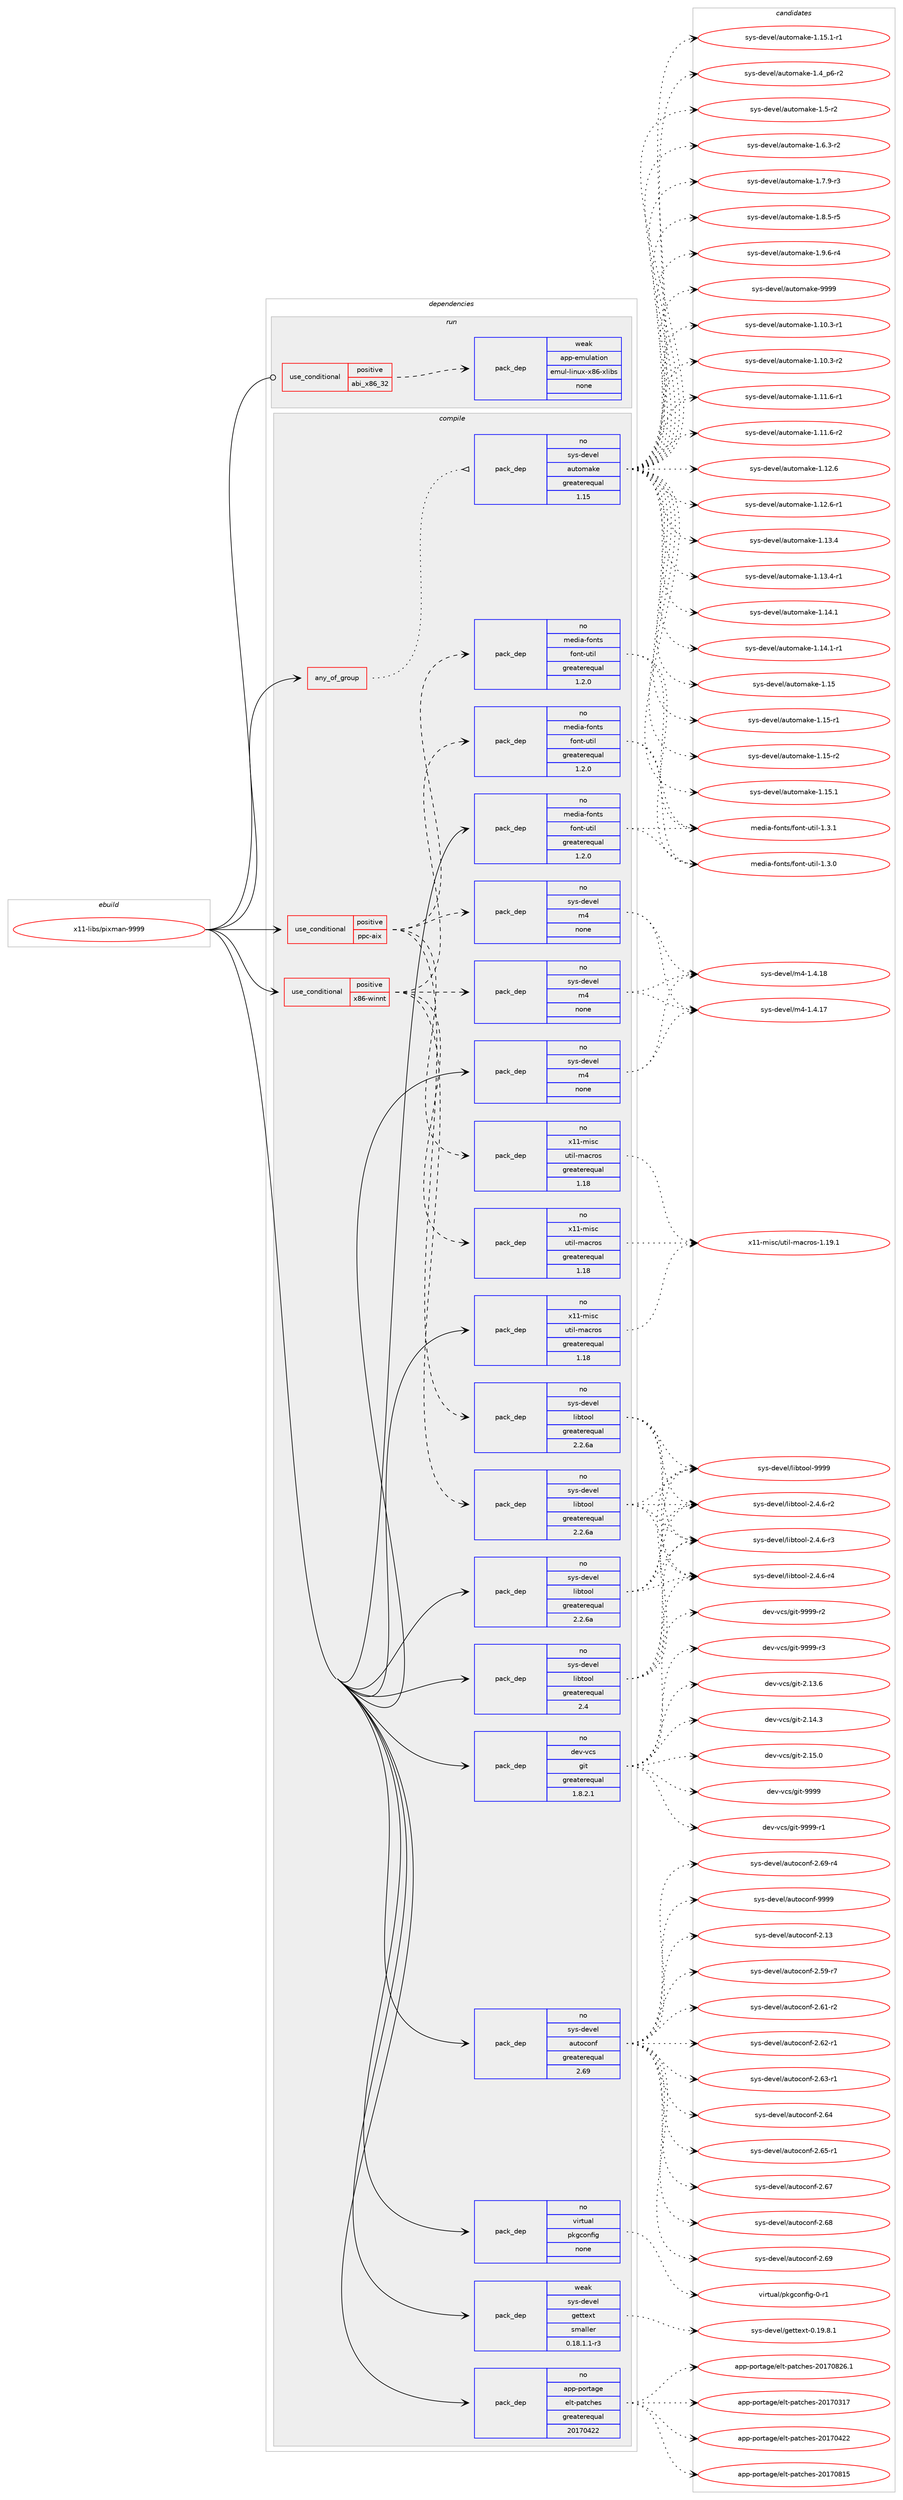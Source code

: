 digraph prolog {

# *************
# Graph options
# *************

newrank=true;
concentrate=true;
compound=true;
graph [rankdir=LR,fontname=Helvetica,fontsize=10,ranksep=1.5];#, ranksep=2.5, nodesep=0.2];
edge  [arrowhead=vee];
node  [fontname=Helvetica,fontsize=10];

# **********
# The ebuild
# **********

subgraph cluster_leftcol {
color=gray;
rank=same;
label=<<i>ebuild</i>>;
id [label="x11-libs/pixman-9999", color=red, width=4, href="../x11-libs/pixman-9999.svg"];
}

# ****************
# The dependencies
# ****************

subgraph cluster_midcol {
color=gray;
label=<<i>dependencies</i>>;
subgraph cluster_compile {
fillcolor="#eeeeee";
style=filled;
label=<<i>compile</i>>;
subgraph any9400 {
dependency520378 [label=<<TABLE BORDER="0" CELLBORDER="1" CELLSPACING="0" CELLPADDING="4"><TR><TD CELLPADDING="10">any_of_group</TD></TR></TABLE>>, shape=none, color=red];subgraph pack387825 {
dependency520379 [label=<<TABLE BORDER="0" CELLBORDER="1" CELLSPACING="0" CELLPADDING="4" WIDTH="220"><TR><TD ROWSPAN="6" CELLPADDING="30">pack_dep</TD></TR><TR><TD WIDTH="110">no</TD></TR><TR><TD>sys-devel</TD></TR><TR><TD>automake</TD></TR><TR><TD>greaterequal</TD></TR><TR><TD>1.15</TD></TR></TABLE>>, shape=none, color=blue];
}
dependency520378:e -> dependency520379:w [weight=20,style="dotted",arrowhead="oinv"];
}
id:e -> dependency520378:w [weight=20,style="solid",arrowhead="vee"];
subgraph cond122810 {
dependency520380 [label=<<TABLE BORDER="0" CELLBORDER="1" CELLSPACING="0" CELLPADDING="4"><TR><TD ROWSPAN="3" CELLPADDING="10">use_conditional</TD></TR><TR><TD>positive</TD></TR><TR><TD>ppc-aix</TD></TR></TABLE>>, shape=none, color=red];
subgraph pack387826 {
dependency520381 [label=<<TABLE BORDER="0" CELLBORDER="1" CELLSPACING="0" CELLPADDING="4" WIDTH="220"><TR><TD ROWSPAN="6" CELLPADDING="30">pack_dep</TD></TR><TR><TD WIDTH="110">no</TD></TR><TR><TD>sys-devel</TD></TR><TR><TD>libtool</TD></TR><TR><TD>greaterequal</TD></TR><TR><TD>2.2.6a</TD></TR></TABLE>>, shape=none, color=blue];
}
dependency520380:e -> dependency520381:w [weight=20,style="dashed",arrowhead="vee"];
subgraph pack387827 {
dependency520382 [label=<<TABLE BORDER="0" CELLBORDER="1" CELLSPACING="0" CELLPADDING="4" WIDTH="220"><TR><TD ROWSPAN="6" CELLPADDING="30">pack_dep</TD></TR><TR><TD WIDTH="110">no</TD></TR><TR><TD>sys-devel</TD></TR><TR><TD>m4</TD></TR><TR><TD>none</TD></TR><TR><TD></TD></TR></TABLE>>, shape=none, color=blue];
}
dependency520380:e -> dependency520382:w [weight=20,style="dashed",arrowhead="vee"];
subgraph pack387828 {
dependency520383 [label=<<TABLE BORDER="0" CELLBORDER="1" CELLSPACING="0" CELLPADDING="4" WIDTH="220"><TR><TD ROWSPAN="6" CELLPADDING="30">pack_dep</TD></TR><TR><TD WIDTH="110">no</TD></TR><TR><TD>x11-misc</TD></TR><TR><TD>util-macros</TD></TR><TR><TD>greaterequal</TD></TR><TR><TD>1.18</TD></TR></TABLE>>, shape=none, color=blue];
}
dependency520380:e -> dependency520383:w [weight=20,style="dashed",arrowhead="vee"];
subgraph pack387829 {
dependency520384 [label=<<TABLE BORDER="0" CELLBORDER="1" CELLSPACING="0" CELLPADDING="4" WIDTH="220"><TR><TD ROWSPAN="6" CELLPADDING="30">pack_dep</TD></TR><TR><TD WIDTH="110">no</TD></TR><TR><TD>media-fonts</TD></TR><TR><TD>font-util</TD></TR><TR><TD>greaterequal</TD></TR><TR><TD>1.2.0</TD></TR></TABLE>>, shape=none, color=blue];
}
dependency520380:e -> dependency520384:w [weight=20,style="dashed",arrowhead="vee"];
}
id:e -> dependency520380:w [weight=20,style="solid",arrowhead="vee"];
subgraph cond122811 {
dependency520385 [label=<<TABLE BORDER="0" CELLBORDER="1" CELLSPACING="0" CELLPADDING="4"><TR><TD ROWSPAN="3" CELLPADDING="10">use_conditional</TD></TR><TR><TD>positive</TD></TR><TR><TD>x86-winnt</TD></TR></TABLE>>, shape=none, color=red];
subgraph pack387830 {
dependency520386 [label=<<TABLE BORDER="0" CELLBORDER="1" CELLSPACING="0" CELLPADDING="4" WIDTH="220"><TR><TD ROWSPAN="6" CELLPADDING="30">pack_dep</TD></TR><TR><TD WIDTH="110">no</TD></TR><TR><TD>sys-devel</TD></TR><TR><TD>libtool</TD></TR><TR><TD>greaterequal</TD></TR><TR><TD>2.2.6a</TD></TR></TABLE>>, shape=none, color=blue];
}
dependency520385:e -> dependency520386:w [weight=20,style="dashed",arrowhead="vee"];
subgraph pack387831 {
dependency520387 [label=<<TABLE BORDER="0" CELLBORDER="1" CELLSPACING="0" CELLPADDING="4" WIDTH="220"><TR><TD ROWSPAN="6" CELLPADDING="30">pack_dep</TD></TR><TR><TD WIDTH="110">no</TD></TR><TR><TD>sys-devel</TD></TR><TR><TD>m4</TD></TR><TR><TD>none</TD></TR><TR><TD></TD></TR></TABLE>>, shape=none, color=blue];
}
dependency520385:e -> dependency520387:w [weight=20,style="dashed",arrowhead="vee"];
subgraph pack387832 {
dependency520388 [label=<<TABLE BORDER="0" CELLBORDER="1" CELLSPACING="0" CELLPADDING="4" WIDTH="220"><TR><TD ROWSPAN="6" CELLPADDING="30">pack_dep</TD></TR><TR><TD WIDTH="110">no</TD></TR><TR><TD>x11-misc</TD></TR><TR><TD>util-macros</TD></TR><TR><TD>greaterequal</TD></TR><TR><TD>1.18</TD></TR></TABLE>>, shape=none, color=blue];
}
dependency520385:e -> dependency520388:w [weight=20,style="dashed",arrowhead="vee"];
subgraph pack387833 {
dependency520389 [label=<<TABLE BORDER="0" CELLBORDER="1" CELLSPACING="0" CELLPADDING="4" WIDTH="220"><TR><TD ROWSPAN="6" CELLPADDING="30">pack_dep</TD></TR><TR><TD WIDTH="110">no</TD></TR><TR><TD>media-fonts</TD></TR><TR><TD>font-util</TD></TR><TR><TD>greaterequal</TD></TR><TR><TD>1.2.0</TD></TR></TABLE>>, shape=none, color=blue];
}
dependency520385:e -> dependency520389:w [weight=20,style="dashed",arrowhead="vee"];
}
id:e -> dependency520385:w [weight=20,style="solid",arrowhead="vee"];
subgraph pack387834 {
dependency520390 [label=<<TABLE BORDER="0" CELLBORDER="1" CELLSPACING="0" CELLPADDING="4" WIDTH="220"><TR><TD ROWSPAN="6" CELLPADDING="30">pack_dep</TD></TR><TR><TD WIDTH="110">no</TD></TR><TR><TD>app-portage</TD></TR><TR><TD>elt-patches</TD></TR><TR><TD>greaterequal</TD></TR><TR><TD>20170422</TD></TR></TABLE>>, shape=none, color=blue];
}
id:e -> dependency520390:w [weight=20,style="solid",arrowhead="vee"];
subgraph pack387835 {
dependency520391 [label=<<TABLE BORDER="0" CELLBORDER="1" CELLSPACING="0" CELLPADDING="4" WIDTH="220"><TR><TD ROWSPAN="6" CELLPADDING="30">pack_dep</TD></TR><TR><TD WIDTH="110">no</TD></TR><TR><TD>dev-vcs</TD></TR><TR><TD>git</TD></TR><TR><TD>greaterequal</TD></TR><TR><TD>1.8.2.1</TD></TR></TABLE>>, shape=none, color=blue];
}
id:e -> dependency520391:w [weight=20,style="solid",arrowhead="vee"];
subgraph pack387836 {
dependency520392 [label=<<TABLE BORDER="0" CELLBORDER="1" CELLSPACING="0" CELLPADDING="4" WIDTH="220"><TR><TD ROWSPAN="6" CELLPADDING="30">pack_dep</TD></TR><TR><TD WIDTH="110">no</TD></TR><TR><TD>media-fonts</TD></TR><TR><TD>font-util</TD></TR><TR><TD>greaterequal</TD></TR><TR><TD>1.2.0</TD></TR></TABLE>>, shape=none, color=blue];
}
id:e -> dependency520392:w [weight=20,style="solid",arrowhead="vee"];
subgraph pack387837 {
dependency520393 [label=<<TABLE BORDER="0" CELLBORDER="1" CELLSPACING="0" CELLPADDING="4" WIDTH="220"><TR><TD ROWSPAN="6" CELLPADDING="30">pack_dep</TD></TR><TR><TD WIDTH="110">no</TD></TR><TR><TD>sys-devel</TD></TR><TR><TD>autoconf</TD></TR><TR><TD>greaterequal</TD></TR><TR><TD>2.69</TD></TR></TABLE>>, shape=none, color=blue];
}
id:e -> dependency520393:w [weight=20,style="solid",arrowhead="vee"];
subgraph pack387838 {
dependency520394 [label=<<TABLE BORDER="0" CELLBORDER="1" CELLSPACING="0" CELLPADDING="4" WIDTH="220"><TR><TD ROWSPAN="6" CELLPADDING="30">pack_dep</TD></TR><TR><TD WIDTH="110">no</TD></TR><TR><TD>sys-devel</TD></TR><TR><TD>libtool</TD></TR><TR><TD>greaterequal</TD></TR><TR><TD>2.2.6a</TD></TR></TABLE>>, shape=none, color=blue];
}
id:e -> dependency520394:w [weight=20,style="solid",arrowhead="vee"];
subgraph pack387839 {
dependency520395 [label=<<TABLE BORDER="0" CELLBORDER="1" CELLSPACING="0" CELLPADDING="4" WIDTH="220"><TR><TD ROWSPAN="6" CELLPADDING="30">pack_dep</TD></TR><TR><TD WIDTH="110">no</TD></TR><TR><TD>sys-devel</TD></TR><TR><TD>libtool</TD></TR><TR><TD>greaterequal</TD></TR><TR><TD>2.4</TD></TR></TABLE>>, shape=none, color=blue];
}
id:e -> dependency520395:w [weight=20,style="solid",arrowhead="vee"];
subgraph pack387840 {
dependency520396 [label=<<TABLE BORDER="0" CELLBORDER="1" CELLSPACING="0" CELLPADDING="4" WIDTH="220"><TR><TD ROWSPAN="6" CELLPADDING="30">pack_dep</TD></TR><TR><TD WIDTH="110">no</TD></TR><TR><TD>sys-devel</TD></TR><TR><TD>m4</TD></TR><TR><TD>none</TD></TR><TR><TD></TD></TR></TABLE>>, shape=none, color=blue];
}
id:e -> dependency520396:w [weight=20,style="solid",arrowhead="vee"];
subgraph pack387841 {
dependency520397 [label=<<TABLE BORDER="0" CELLBORDER="1" CELLSPACING="0" CELLPADDING="4" WIDTH="220"><TR><TD ROWSPAN="6" CELLPADDING="30">pack_dep</TD></TR><TR><TD WIDTH="110">no</TD></TR><TR><TD>virtual</TD></TR><TR><TD>pkgconfig</TD></TR><TR><TD>none</TD></TR><TR><TD></TD></TR></TABLE>>, shape=none, color=blue];
}
id:e -> dependency520397:w [weight=20,style="solid",arrowhead="vee"];
subgraph pack387842 {
dependency520398 [label=<<TABLE BORDER="0" CELLBORDER="1" CELLSPACING="0" CELLPADDING="4" WIDTH="220"><TR><TD ROWSPAN="6" CELLPADDING="30">pack_dep</TD></TR><TR><TD WIDTH="110">no</TD></TR><TR><TD>x11-misc</TD></TR><TR><TD>util-macros</TD></TR><TR><TD>greaterequal</TD></TR><TR><TD>1.18</TD></TR></TABLE>>, shape=none, color=blue];
}
id:e -> dependency520398:w [weight=20,style="solid",arrowhead="vee"];
subgraph pack387843 {
dependency520399 [label=<<TABLE BORDER="0" CELLBORDER="1" CELLSPACING="0" CELLPADDING="4" WIDTH="220"><TR><TD ROWSPAN="6" CELLPADDING="30">pack_dep</TD></TR><TR><TD WIDTH="110">weak</TD></TR><TR><TD>sys-devel</TD></TR><TR><TD>gettext</TD></TR><TR><TD>smaller</TD></TR><TR><TD>0.18.1.1-r3</TD></TR></TABLE>>, shape=none, color=blue];
}
id:e -> dependency520399:w [weight=20,style="solid",arrowhead="vee"];
}
subgraph cluster_compileandrun {
fillcolor="#eeeeee";
style=filled;
label=<<i>compile and run</i>>;
}
subgraph cluster_run {
fillcolor="#eeeeee";
style=filled;
label=<<i>run</i>>;
subgraph cond122812 {
dependency520400 [label=<<TABLE BORDER="0" CELLBORDER="1" CELLSPACING="0" CELLPADDING="4"><TR><TD ROWSPAN="3" CELLPADDING="10">use_conditional</TD></TR><TR><TD>positive</TD></TR><TR><TD>abi_x86_32</TD></TR></TABLE>>, shape=none, color=red];
subgraph pack387844 {
dependency520401 [label=<<TABLE BORDER="0" CELLBORDER="1" CELLSPACING="0" CELLPADDING="4" WIDTH="220"><TR><TD ROWSPAN="6" CELLPADDING="30">pack_dep</TD></TR><TR><TD WIDTH="110">weak</TD></TR><TR><TD>app-emulation</TD></TR><TR><TD>emul-linux-x86-xlibs</TD></TR><TR><TD>none</TD></TR><TR><TD></TD></TR></TABLE>>, shape=none, color=blue];
}
dependency520400:e -> dependency520401:w [weight=20,style="dashed",arrowhead="vee"];
}
id:e -> dependency520400:w [weight=20,style="solid",arrowhead="odot"];
}
}

# **************
# The candidates
# **************

subgraph cluster_choices {
rank=same;
color=gray;
label=<<i>candidates</i>>;

subgraph choice387825 {
color=black;
nodesep=1;
choice11512111545100101118101108479711711611110997107101454946494846514511449 [label="sys-devel/automake-1.10.3-r1", color=red, width=4,href="../sys-devel/automake-1.10.3-r1.svg"];
choice11512111545100101118101108479711711611110997107101454946494846514511450 [label="sys-devel/automake-1.10.3-r2", color=red, width=4,href="../sys-devel/automake-1.10.3-r2.svg"];
choice11512111545100101118101108479711711611110997107101454946494946544511449 [label="sys-devel/automake-1.11.6-r1", color=red, width=4,href="../sys-devel/automake-1.11.6-r1.svg"];
choice11512111545100101118101108479711711611110997107101454946494946544511450 [label="sys-devel/automake-1.11.6-r2", color=red, width=4,href="../sys-devel/automake-1.11.6-r2.svg"];
choice1151211154510010111810110847971171161111099710710145494649504654 [label="sys-devel/automake-1.12.6", color=red, width=4,href="../sys-devel/automake-1.12.6.svg"];
choice11512111545100101118101108479711711611110997107101454946495046544511449 [label="sys-devel/automake-1.12.6-r1", color=red, width=4,href="../sys-devel/automake-1.12.6-r1.svg"];
choice1151211154510010111810110847971171161111099710710145494649514652 [label="sys-devel/automake-1.13.4", color=red, width=4,href="../sys-devel/automake-1.13.4.svg"];
choice11512111545100101118101108479711711611110997107101454946495146524511449 [label="sys-devel/automake-1.13.4-r1", color=red, width=4,href="../sys-devel/automake-1.13.4-r1.svg"];
choice1151211154510010111810110847971171161111099710710145494649524649 [label="sys-devel/automake-1.14.1", color=red, width=4,href="../sys-devel/automake-1.14.1.svg"];
choice11512111545100101118101108479711711611110997107101454946495246494511449 [label="sys-devel/automake-1.14.1-r1", color=red, width=4,href="../sys-devel/automake-1.14.1-r1.svg"];
choice115121115451001011181011084797117116111109971071014549464953 [label="sys-devel/automake-1.15", color=red, width=4,href="../sys-devel/automake-1.15.svg"];
choice1151211154510010111810110847971171161111099710710145494649534511449 [label="sys-devel/automake-1.15-r1", color=red, width=4,href="../sys-devel/automake-1.15-r1.svg"];
choice1151211154510010111810110847971171161111099710710145494649534511450 [label="sys-devel/automake-1.15-r2", color=red, width=4,href="../sys-devel/automake-1.15-r2.svg"];
choice1151211154510010111810110847971171161111099710710145494649534649 [label="sys-devel/automake-1.15.1", color=red, width=4,href="../sys-devel/automake-1.15.1.svg"];
choice11512111545100101118101108479711711611110997107101454946495346494511449 [label="sys-devel/automake-1.15.1-r1", color=red, width=4,href="../sys-devel/automake-1.15.1-r1.svg"];
choice115121115451001011181011084797117116111109971071014549465295112544511450 [label="sys-devel/automake-1.4_p6-r2", color=red, width=4,href="../sys-devel/automake-1.4_p6-r2.svg"];
choice11512111545100101118101108479711711611110997107101454946534511450 [label="sys-devel/automake-1.5-r2", color=red, width=4,href="../sys-devel/automake-1.5-r2.svg"];
choice115121115451001011181011084797117116111109971071014549465446514511450 [label="sys-devel/automake-1.6.3-r2", color=red, width=4,href="../sys-devel/automake-1.6.3-r2.svg"];
choice115121115451001011181011084797117116111109971071014549465546574511451 [label="sys-devel/automake-1.7.9-r3", color=red, width=4,href="../sys-devel/automake-1.7.9-r3.svg"];
choice115121115451001011181011084797117116111109971071014549465646534511453 [label="sys-devel/automake-1.8.5-r5", color=red, width=4,href="../sys-devel/automake-1.8.5-r5.svg"];
choice115121115451001011181011084797117116111109971071014549465746544511452 [label="sys-devel/automake-1.9.6-r4", color=red, width=4,href="../sys-devel/automake-1.9.6-r4.svg"];
choice115121115451001011181011084797117116111109971071014557575757 [label="sys-devel/automake-9999", color=red, width=4,href="../sys-devel/automake-9999.svg"];
dependency520379:e -> choice11512111545100101118101108479711711611110997107101454946494846514511449:w [style=dotted,weight="100"];
dependency520379:e -> choice11512111545100101118101108479711711611110997107101454946494846514511450:w [style=dotted,weight="100"];
dependency520379:e -> choice11512111545100101118101108479711711611110997107101454946494946544511449:w [style=dotted,weight="100"];
dependency520379:e -> choice11512111545100101118101108479711711611110997107101454946494946544511450:w [style=dotted,weight="100"];
dependency520379:e -> choice1151211154510010111810110847971171161111099710710145494649504654:w [style=dotted,weight="100"];
dependency520379:e -> choice11512111545100101118101108479711711611110997107101454946495046544511449:w [style=dotted,weight="100"];
dependency520379:e -> choice1151211154510010111810110847971171161111099710710145494649514652:w [style=dotted,weight="100"];
dependency520379:e -> choice11512111545100101118101108479711711611110997107101454946495146524511449:w [style=dotted,weight="100"];
dependency520379:e -> choice1151211154510010111810110847971171161111099710710145494649524649:w [style=dotted,weight="100"];
dependency520379:e -> choice11512111545100101118101108479711711611110997107101454946495246494511449:w [style=dotted,weight="100"];
dependency520379:e -> choice115121115451001011181011084797117116111109971071014549464953:w [style=dotted,weight="100"];
dependency520379:e -> choice1151211154510010111810110847971171161111099710710145494649534511449:w [style=dotted,weight="100"];
dependency520379:e -> choice1151211154510010111810110847971171161111099710710145494649534511450:w [style=dotted,weight="100"];
dependency520379:e -> choice1151211154510010111810110847971171161111099710710145494649534649:w [style=dotted,weight="100"];
dependency520379:e -> choice11512111545100101118101108479711711611110997107101454946495346494511449:w [style=dotted,weight="100"];
dependency520379:e -> choice115121115451001011181011084797117116111109971071014549465295112544511450:w [style=dotted,weight="100"];
dependency520379:e -> choice11512111545100101118101108479711711611110997107101454946534511450:w [style=dotted,weight="100"];
dependency520379:e -> choice115121115451001011181011084797117116111109971071014549465446514511450:w [style=dotted,weight="100"];
dependency520379:e -> choice115121115451001011181011084797117116111109971071014549465546574511451:w [style=dotted,weight="100"];
dependency520379:e -> choice115121115451001011181011084797117116111109971071014549465646534511453:w [style=dotted,weight="100"];
dependency520379:e -> choice115121115451001011181011084797117116111109971071014549465746544511452:w [style=dotted,weight="100"];
dependency520379:e -> choice115121115451001011181011084797117116111109971071014557575757:w [style=dotted,weight="100"];
}
subgraph choice387826 {
color=black;
nodesep=1;
choice1151211154510010111810110847108105981161111111084550465246544511450 [label="sys-devel/libtool-2.4.6-r2", color=red, width=4,href="../sys-devel/libtool-2.4.6-r2.svg"];
choice1151211154510010111810110847108105981161111111084550465246544511451 [label="sys-devel/libtool-2.4.6-r3", color=red, width=4,href="../sys-devel/libtool-2.4.6-r3.svg"];
choice1151211154510010111810110847108105981161111111084550465246544511452 [label="sys-devel/libtool-2.4.6-r4", color=red, width=4,href="../sys-devel/libtool-2.4.6-r4.svg"];
choice1151211154510010111810110847108105981161111111084557575757 [label="sys-devel/libtool-9999", color=red, width=4,href="../sys-devel/libtool-9999.svg"];
dependency520381:e -> choice1151211154510010111810110847108105981161111111084550465246544511450:w [style=dotted,weight="100"];
dependency520381:e -> choice1151211154510010111810110847108105981161111111084550465246544511451:w [style=dotted,weight="100"];
dependency520381:e -> choice1151211154510010111810110847108105981161111111084550465246544511452:w [style=dotted,weight="100"];
dependency520381:e -> choice1151211154510010111810110847108105981161111111084557575757:w [style=dotted,weight="100"];
}
subgraph choice387827 {
color=black;
nodesep=1;
choice11512111545100101118101108471095245494652464955 [label="sys-devel/m4-1.4.17", color=red, width=4,href="../sys-devel/m4-1.4.17.svg"];
choice11512111545100101118101108471095245494652464956 [label="sys-devel/m4-1.4.18", color=red, width=4,href="../sys-devel/m4-1.4.18.svg"];
dependency520382:e -> choice11512111545100101118101108471095245494652464955:w [style=dotted,weight="100"];
dependency520382:e -> choice11512111545100101118101108471095245494652464956:w [style=dotted,weight="100"];
}
subgraph choice387828 {
color=black;
nodesep=1;
choice120494945109105115994711711610510845109979911411111545494649574649 [label="x11-misc/util-macros-1.19.1", color=red, width=4,href="../x11-misc/util-macros-1.19.1.svg"];
dependency520383:e -> choice120494945109105115994711711610510845109979911411111545494649574649:w [style=dotted,weight="100"];
}
subgraph choice387829 {
color=black;
nodesep=1;
choice10910110010597451021111101161154710211111011645117116105108454946514648 [label="media-fonts/font-util-1.3.0", color=red, width=4,href="../media-fonts/font-util-1.3.0.svg"];
choice10910110010597451021111101161154710211111011645117116105108454946514649 [label="media-fonts/font-util-1.3.1", color=red, width=4,href="../media-fonts/font-util-1.3.1.svg"];
dependency520384:e -> choice10910110010597451021111101161154710211111011645117116105108454946514648:w [style=dotted,weight="100"];
dependency520384:e -> choice10910110010597451021111101161154710211111011645117116105108454946514649:w [style=dotted,weight="100"];
}
subgraph choice387830 {
color=black;
nodesep=1;
choice1151211154510010111810110847108105981161111111084550465246544511450 [label="sys-devel/libtool-2.4.6-r2", color=red, width=4,href="../sys-devel/libtool-2.4.6-r2.svg"];
choice1151211154510010111810110847108105981161111111084550465246544511451 [label="sys-devel/libtool-2.4.6-r3", color=red, width=4,href="../sys-devel/libtool-2.4.6-r3.svg"];
choice1151211154510010111810110847108105981161111111084550465246544511452 [label="sys-devel/libtool-2.4.6-r4", color=red, width=4,href="../sys-devel/libtool-2.4.6-r4.svg"];
choice1151211154510010111810110847108105981161111111084557575757 [label="sys-devel/libtool-9999", color=red, width=4,href="../sys-devel/libtool-9999.svg"];
dependency520386:e -> choice1151211154510010111810110847108105981161111111084550465246544511450:w [style=dotted,weight="100"];
dependency520386:e -> choice1151211154510010111810110847108105981161111111084550465246544511451:w [style=dotted,weight="100"];
dependency520386:e -> choice1151211154510010111810110847108105981161111111084550465246544511452:w [style=dotted,weight="100"];
dependency520386:e -> choice1151211154510010111810110847108105981161111111084557575757:w [style=dotted,weight="100"];
}
subgraph choice387831 {
color=black;
nodesep=1;
choice11512111545100101118101108471095245494652464955 [label="sys-devel/m4-1.4.17", color=red, width=4,href="../sys-devel/m4-1.4.17.svg"];
choice11512111545100101118101108471095245494652464956 [label="sys-devel/m4-1.4.18", color=red, width=4,href="../sys-devel/m4-1.4.18.svg"];
dependency520387:e -> choice11512111545100101118101108471095245494652464955:w [style=dotted,weight="100"];
dependency520387:e -> choice11512111545100101118101108471095245494652464956:w [style=dotted,weight="100"];
}
subgraph choice387832 {
color=black;
nodesep=1;
choice120494945109105115994711711610510845109979911411111545494649574649 [label="x11-misc/util-macros-1.19.1", color=red, width=4,href="../x11-misc/util-macros-1.19.1.svg"];
dependency520388:e -> choice120494945109105115994711711610510845109979911411111545494649574649:w [style=dotted,weight="100"];
}
subgraph choice387833 {
color=black;
nodesep=1;
choice10910110010597451021111101161154710211111011645117116105108454946514648 [label="media-fonts/font-util-1.3.0", color=red, width=4,href="../media-fonts/font-util-1.3.0.svg"];
choice10910110010597451021111101161154710211111011645117116105108454946514649 [label="media-fonts/font-util-1.3.1", color=red, width=4,href="../media-fonts/font-util-1.3.1.svg"];
dependency520389:e -> choice10910110010597451021111101161154710211111011645117116105108454946514648:w [style=dotted,weight="100"];
dependency520389:e -> choice10910110010597451021111101161154710211111011645117116105108454946514649:w [style=dotted,weight="100"];
}
subgraph choice387834 {
color=black;
nodesep=1;
choice97112112451121111141169710310147101108116451129711699104101115455048495548514955 [label="app-portage/elt-patches-20170317", color=red, width=4,href="../app-portage/elt-patches-20170317.svg"];
choice97112112451121111141169710310147101108116451129711699104101115455048495548525050 [label="app-portage/elt-patches-20170422", color=red, width=4,href="../app-portage/elt-patches-20170422.svg"];
choice97112112451121111141169710310147101108116451129711699104101115455048495548564953 [label="app-portage/elt-patches-20170815", color=red, width=4,href="../app-portage/elt-patches-20170815.svg"];
choice971121124511211111411697103101471011081164511297116991041011154550484955485650544649 [label="app-portage/elt-patches-20170826.1", color=red, width=4,href="../app-portage/elt-patches-20170826.1.svg"];
dependency520390:e -> choice97112112451121111141169710310147101108116451129711699104101115455048495548514955:w [style=dotted,weight="100"];
dependency520390:e -> choice97112112451121111141169710310147101108116451129711699104101115455048495548525050:w [style=dotted,weight="100"];
dependency520390:e -> choice97112112451121111141169710310147101108116451129711699104101115455048495548564953:w [style=dotted,weight="100"];
dependency520390:e -> choice971121124511211111411697103101471011081164511297116991041011154550484955485650544649:w [style=dotted,weight="100"];
}
subgraph choice387835 {
color=black;
nodesep=1;
choice10010111845118991154710310511645504649514654 [label="dev-vcs/git-2.13.6", color=red, width=4,href="../dev-vcs/git-2.13.6.svg"];
choice10010111845118991154710310511645504649524651 [label="dev-vcs/git-2.14.3", color=red, width=4,href="../dev-vcs/git-2.14.3.svg"];
choice10010111845118991154710310511645504649534648 [label="dev-vcs/git-2.15.0", color=red, width=4,href="../dev-vcs/git-2.15.0.svg"];
choice1001011184511899115471031051164557575757 [label="dev-vcs/git-9999", color=red, width=4,href="../dev-vcs/git-9999.svg"];
choice10010111845118991154710310511645575757574511449 [label="dev-vcs/git-9999-r1", color=red, width=4,href="../dev-vcs/git-9999-r1.svg"];
choice10010111845118991154710310511645575757574511450 [label="dev-vcs/git-9999-r2", color=red, width=4,href="../dev-vcs/git-9999-r2.svg"];
choice10010111845118991154710310511645575757574511451 [label="dev-vcs/git-9999-r3", color=red, width=4,href="../dev-vcs/git-9999-r3.svg"];
dependency520391:e -> choice10010111845118991154710310511645504649514654:w [style=dotted,weight="100"];
dependency520391:e -> choice10010111845118991154710310511645504649524651:w [style=dotted,weight="100"];
dependency520391:e -> choice10010111845118991154710310511645504649534648:w [style=dotted,weight="100"];
dependency520391:e -> choice1001011184511899115471031051164557575757:w [style=dotted,weight="100"];
dependency520391:e -> choice10010111845118991154710310511645575757574511449:w [style=dotted,weight="100"];
dependency520391:e -> choice10010111845118991154710310511645575757574511450:w [style=dotted,weight="100"];
dependency520391:e -> choice10010111845118991154710310511645575757574511451:w [style=dotted,weight="100"];
}
subgraph choice387836 {
color=black;
nodesep=1;
choice10910110010597451021111101161154710211111011645117116105108454946514648 [label="media-fonts/font-util-1.3.0", color=red, width=4,href="../media-fonts/font-util-1.3.0.svg"];
choice10910110010597451021111101161154710211111011645117116105108454946514649 [label="media-fonts/font-util-1.3.1", color=red, width=4,href="../media-fonts/font-util-1.3.1.svg"];
dependency520392:e -> choice10910110010597451021111101161154710211111011645117116105108454946514648:w [style=dotted,weight="100"];
dependency520392:e -> choice10910110010597451021111101161154710211111011645117116105108454946514649:w [style=dotted,weight="100"];
}
subgraph choice387837 {
color=black;
nodesep=1;
choice115121115451001011181011084797117116111991111101024550464951 [label="sys-devel/autoconf-2.13", color=red, width=4,href="../sys-devel/autoconf-2.13.svg"];
choice1151211154510010111810110847971171161119911111010245504653574511455 [label="sys-devel/autoconf-2.59-r7", color=red, width=4,href="../sys-devel/autoconf-2.59-r7.svg"];
choice1151211154510010111810110847971171161119911111010245504654494511450 [label="sys-devel/autoconf-2.61-r2", color=red, width=4,href="../sys-devel/autoconf-2.61-r2.svg"];
choice1151211154510010111810110847971171161119911111010245504654504511449 [label="sys-devel/autoconf-2.62-r1", color=red, width=4,href="../sys-devel/autoconf-2.62-r1.svg"];
choice1151211154510010111810110847971171161119911111010245504654514511449 [label="sys-devel/autoconf-2.63-r1", color=red, width=4,href="../sys-devel/autoconf-2.63-r1.svg"];
choice115121115451001011181011084797117116111991111101024550465452 [label="sys-devel/autoconf-2.64", color=red, width=4,href="../sys-devel/autoconf-2.64.svg"];
choice1151211154510010111810110847971171161119911111010245504654534511449 [label="sys-devel/autoconf-2.65-r1", color=red, width=4,href="../sys-devel/autoconf-2.65-r1.svg"];
choice115121115451001011181011084797117116111991111101024550465455 [label="sys-devel/autoconf-2.67", color=red, width=4,href="../sys-devel/autoconf-2.67.svg"];
choice115121115451001011181011084797117116111991111101024550465456 [label="sys-devel/autoconf-2.68", color=red, width=4,href="../sys-devel/autoconf-2.68.svg"];
choice115121115451001011181011084797117116111991111101024550465457 [label="sys-devel/autoconf-2.69", color=red, width=4,href="../sys-devel/autoconf-2.69.svg"];
choice1151211154510010111810110847971171161119911111010245504654574511452 [label="sys-devel/autoconf-2.69-r4", color=red, width=4,href="../sys-devel/autoconf-2.69-r4.svg"];
choice115121115451001011181011084797117116111991111101024557575757 [label="sys-devel/autoconf-9999", color=red, width=4,href="../sys-devel/autoconf-9999.svg"];
dependency520393:e -> choice115121115451001011181011084797117116111991111101024550464951:w [style=dotted,weight="100"];
dependency520393:e -> choice1151211154510010111810110847971171161119911111010245504653574511455:w [style=dotted,weight="100"];
dependency520393:e -> choice1151211154510010111810110847971171161119911111010245504654494511450:w [style=dotted,weight="100"];
dependency520393:e -> choice1151211154510010111810110847971171161119911111010245504654504511449:w [style=dotted,weight="100"];
dependency520393:e -> choice1151211154510010111810110847971171161119911111010245504654514511449:w [style=dotted,weight="100"];
dependency520393:e -> choice115121115451001011181011084797117116111991111101024550465452:w [style=dotted,weight="100"];
dependency520393:e -> choice1151211154510010111810110847971171161119911111010245504654534511449:w [style=dotted,weight="100"];
dependency520393:e -> choice115121115451001011181011084797117116111991111101024550465455:w [style=dotted,weight="100"];
dependency520393:e -> choice115121115451001011181011084797117116111991111101024550465456:w [style=dotted,weight="100"];
dependency520393:e -> choice115121115451001011181011084797117116111991111101024550465457:w [style=dotted,weight="100"];
dependency520393:e -> choice1151211154510010111810110847971171161119911111010245504654574511452:w [style=dotted,weight="100"];
dependency520393:e -> choice115121115451001011181011084797117116111991111101024557575757:w [style=dotted,weight="100"];
}
subgraph choice387838 {
color=black;
nodesep=1;
choice1151211154510010111810110847108105981161111111084550465246544511450 [label="sys-devel/libtool-2.4.6-r2", color=red, width=4,href="../sys-devel/libtool-2.4.6-r2.svg"];
choice1151211154510010111810110847108105981161111111084550465246544511451 [label="sys-devel/libtool-2.4.6-r3", color=red, width=4,href="../sys-devel/libtool-2.4.6-r3.svg"];
choice1151211154510010111810110847108105981161111111084550465246544511452 [label="sys-devel/libtool-2.4.6-r4", color=red, width=4,href="../sys-devel/libtool-2.4.6-r4.svg"];
choice1151211154510010111810110847108105981161111111084557575757 [label="sys-devel/libtool-9999", color=red, width=4,href="../sys-devel/libtool-9999.svg"];
dependency520394:e -> choice1151211154510010111810110847108105981161111111084550465246544511450:w [style=dotted,weight="100"];
dependency520394:e -> choice1151211154510010111810110847108105981161111111084550465246544511451:w [style=dotted,weight="100"];
dependency520394:e -> choice1151211154510010111810110847108105981161111111084550465246544511452:w [style=dotted,weight="100"];
dependency520394:e -> choice1151211154510010111810110847108105981161111111084557575757:w [style=dotted,weight="100"];
}
subgraph choice387839 {
color=black;
nodesep=1;
choice1151211154510010111810110847108105981161111111084550465246544511450 [label="sys-devel/libtool-2.4.6-r2", color=red, width=4,href="../sys-devel/libtool-2.4.6-r2.svg"];
choice1151211154510010111810110847108105981161111111084550465246544511451 [label="sys-devel/libtool-2.4.6-r3", color=red, width=4,href="../sys-devel/libtool-2.4.6-r3.svg"];
choice1151211154510010111810110847108105981161111111084550465246544511452 [label="sys-devel/libtool-2.4.6-r4", color=red, width=4,href="../sys-devel/libtool-2.4.6-r4.svg"];
choice1151211154510010111810110847108105981161111111084557575757 [label="sys-devel/libtool-9999", color=red, width=4,href="../sys-devel/libtool-9999.svg"];
dependency520395:e -> choice1151211154510010111810110847108105981161111111084550465246544511450:w [style=dotted,weight="100"];
dependency520395:e -> choice1151211154510010111810110847108105981161111111084550465246544511451:w [style=dotted,weight="100"];
dependency520395:e -> choice1151211154510010111810110847108105981161111111084550465246544511452:w [style=dotted,weight="100"];
dependency520395:e -> choice1151211154510010111810110847108105981161111111084557575757:w [style=dotted,weight="100"];
}
subgraph choice387840 {
color=black;
nodesep=1;
choice11512111545100101118101108471095245494652464955 [label="sys-devel/m4-1.4.17", color=red, width=4,href="../sys-devel/m4-1.4.17.svg"];
choice11512111545100101118101108471095245494652464956 [label="sys-devel/m4-1.4.18", color=red, width=4,href="../sys-devel/m4-1.4.18.svg"];
dependency520396:e -> choice11512111545100101118101108471095245494652464955:w [style=dotted,weight="100"];
dependency520396:e -> choice11512111545100101118101108471095245494652464956:w [style=dotted,weight="100"];
}
subgraph choice387841 {
color=black;
nodesep=1;
choice11810511411611797108471121071039911111010210510345484511449 [label="virtual/pkgconfig-0-r1", color=red, width=4,href="../virtual/pkgconfig-0-r1.svg"];
dependency520397:e -> choice11810511411611797108471121071039911111010210510345484511449:w [style=dotted,weight="100"];
}
subgraph choice387842 {
color=black;
nodesep=1;
choice120494945109105115994711711610510845109979911411111545494649574649 [label="x11-misc/util-macros-1.19.1", color=red, width=4,href="../x11-misc/util-macros-1.19.1.svg"];
dependency520398:e -> choice120494945109105115994711711610510845109979911411111545494649574649:w [style=dotted,weight="100"];
}
subgraph choice387843 {
color=black;
nodesep=1;
choice1151211154510010111810110847103101116116101120116454846495746564649 [label="sys-devel/gettext-0.19.8.1", color=red, width=4,href="../sys-devel/gettext-0.19.8.1.svg"];
dependency520399:e -> choice1151211154510010111810110847103101116116101120116454846495746564649:w [style=dotted,weight="100"];
}
subgraph choice387844 {
color=black;
nodesep=1;
}
}

}
